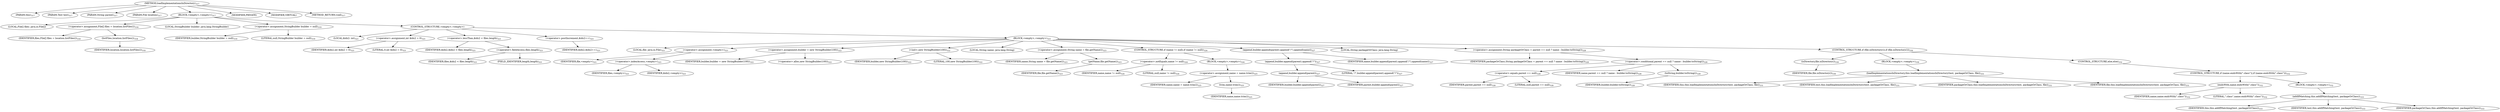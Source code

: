 digraph "loadImplementationsInDirectory" {  
"505" [label = <(METHOD,loadImplementationsInDirectory)<SUB>317</SUB>> ]
"57" [label = <(PARAM,this)<SUB>317</SUB>> ]
"506" [label = <(PARAM,Test test)<SUB>317</SUB>> ]
"507" [label = <(PARAM,String parent)<SUB>317</SUB>> ]
"508" [label = <(PARAM,File location)<SUB>317</SUB>> ]
"509" [label = <(BLOCK,&lt;empty&gt;,&lt;empty&gt;)<SUB>317</SUB>> ]
"510" [label = <(LOCAL,File[] files: java.io.File[])> ]
"511" [label = <(&lt;operator&gt;.assignment,File[] files = location.listFiles())<SUB>318</SUB>> ]
"512" [label = <(IDENTIFIER,files,File[] files = location.listFiles())<SUB>318</SUB>> ]
"513" [label = <(listFiles,location.listFiles())<SUB>318</SUB>> ]
"514" [label = <(IDENTIFIER,location,location.listFiles())<SUB>318</SUB>> ]
"55" [label = <(LOCAL,StringBuilder builder: java.lang.StringBuilder)> ]
"515" [label = <(&lt;operator&gt;.assignment,StringBuilder builder = null)<SUB>319</SUB>> ]
"516" [label = <(IDENTIFIER,builder,StringBuilder builder = null)<SUB>319</SUB>> ]
"517" [label = <(LITERAL,null,StringBuilder builder = null)<SUB>319</SUB>> ]
"518" [label = <(CONTROL_STRUCTURE,&lt;empty&gt;,&lt;empty&gt;)> ]
"519" [label = <(LOCAL,$idx2: int)<SUB>321</SUB>> ]
"520" [label = <(&lt;operator&gt;.assignment,int $idx2 = 0)<SUB>321</SUB>> ]
"521" [label = <(IDENTIFIER,$idx2,int $idx2 = 0)<SUB>321</SUB>> ]
"522" [label = <(LITERAL,0,int $idx2 = 0)<SUB>321</SUB>> ]
"523" [label = <(&lt;operator&gt;.lessThan,$idx2 &lt; files.length)<SUB>321</SUB>> ]
"524" [label = <(IDENTIFIER,$idx2,$idx2 &lt; files.length)<SUB>321</SUB>> ]
"525" [label = <(&lt;operator&gt;.fieldAccess,files.length)<SUB>321</SUB>> ]
"526" [label = <(IDENTIFIER,files,$idx2 &lt; files.length)<SUB>321</SUB>> ]
"527" [label = <(FIELD_IDENTIFIER,length,length)<SUB>321</SUB>> ]
"528" [label = <(&lt;operator&gt;.postIncrement,$idx2++)<SUB>321</SUB>> ]
"529" [label = <(IDENTIFIER,$idx2,$idx2++)<SUB>321</SUB>> ]
"530" [label = <(BLOCK,&lt;empty&gt;,&lt;empty&gt;)<SUB>321</SUB>> ]
"531" [label = <(LOCAL,file: java.io.File)<SUB>321</SUB>> ]
"532" [label = <(&lt;operator&gt;.assignment,&lt;empty&gt;)<SUB>321</SUB>> ]
"533" [label = <(IDENTIFIER,file,&lt;empty&gt;)<SUB>321</SUB>> ]
"534" [label = <(&lt;operator&gt;.indexAccess,&lt;empty&gt;)<SUB>321</SUB>> ]
"535" [label = <(IDENTIFIER,files,&lt;empty&gt;)<SUB>321</SUB>> ]
"536" [label = <(IDENTIFIER,$idx2,&lt;empty&gt;)<SUB>321</SUB>> ]
"537" [label = <(&lt;operator&gt;.assignment,builder = new StringBuilder(100))<SUB>322</SUB>> ]
"538" [label = <(IDENTIFIER,builder,builder = new StringBuilder(100))<SUB>322</SUB>> ]
"539" [label = <(&lt;operator&gt;.alloc,new StringBuilder(100))<SUB>322</SUB>> ]
"540" [label = <(&lt;init&gt;,new StringBuilder(100))<SUB>322</SUB>> ]
"54" [label = <(IDENTIFIER,builder,new StringBuilder(100))<SUB>322</SUB>> ]
"541" [label = <(LITERAL,100,new StringBuilder(100))<SUB>322</SUB>> ]
"542" [label = <(LOCAL,String name: java.lang.String)> ]
"543" [label = <(&lt;operator&gt;.assignment,String name = file.getName())<SUB>323</SUB>> ]
"544" [label = <(IDENTIFIER,name,String name = file.getName())<SUB>323</SUB>> ]
"545" [label = <(getName,file.getName())<SUB>323</SUB>> ]
"546" [label = <(IDENTIFIER,file,file.getName())<SUB>323</SUB>> ]
"547" [label = <(CONTROL_STRUCTURE,if (name != null),if (name != null))<SUB>324</SUB>> ]
"548" [label = <(&lt;operator&gt;.notEquals,name != null)<SUB>324</SUB>> ]
"549" [label = <(IDENTIFIER,name,name != null)<SUB>324</SUB>> ]
"550" [label = <(LITERAL,null,name != null)<SUB>324</SUB>> ]
"551" [label = <(BLOCK,&lt;empty&gt;,&lt;empty&gt;)<SUB>324</SUB>> ]
"552" [label = <(&lt;operator&gt;.assignment,name = name.trim())<SUB>325</SUB>> ]
"553" [label = <(IDENTIFIER,name,name = name.trim())<SUB>325</SUB>> ]
"554" [label = <(trim,name.trim())<SUB>325</SUB>> ]
"555" [label = <(IDENTIFIER,name,name.trim())<SUB>325</SUB>> ]
"556" [label = <(append,builder.append(parent).append(&quot;/&quot;).append(name))<SUB>327</SUB>> ]
"557" [label = <(append,builder.append(parent).append(&quot;/&quot;))<SUB>327</SUB>> ]
"558" [label = <(append,builder.append(parent))<SUB>327</SUB>> ]
"559" [label = <(IDENTIFIER,builder,builder.append(parent))<SUB>327</SUB>> ]
"560" [label = <(IDENTIFIER,parent,builder.append(parent))<SUB>327</SUB>> ]
"561" [label = <(LITERAL,&quot;/&quot;,builder.append(parent).append(&quot;/&quot;))<SUB>327</SUB>> ]
"562" [label = <(IDENTIFIER,name,builder.append(parent).append(&quot;/&quot;).append(name))<SUB>327</SUB>> ]
"563" [label = <(LOCAL,String packageOrClass: java.lang.String)> ]
"564" [label = <(&lt;operator&gt;.assignment,String packageOrClass = parent == null ? name : builder.toString())<SUB>328</SUB>> ]
"565" [label = <(IDENTIFIER,packageOrClass,String packageOrClass = parent == null ? name : builder.toString())<SUB>328</SUB>> ]
"566" [label = <(&lt;operator&gt;.conditional,parent == null ? name : builder.toString())<SUB>328</SUB>> ]
"567" [label = <(&lt;operator&gt;.equals,parent == null)<SUB>328</SUB>> ]
"568" [label = <(IDENTIFIER,parent,parent == null)<SUB>328</SUB>> ]
"569" [label = <(LITERAL,null,parent == null)<SUB>328</SUB>> ]
"570" [label = <(IDENTIFIER,name,parent == null ? name : builder.toString())<SUB>328</SUB>> ]
"571" [label = <(toString,builder.toString())<SUB>328</SUB>> ]
"572" [label = <(IDENTIFIER,builder,builder.toString())<SUB>328</SUB>> ]
"573" [label = <(CONTROL_STRUCTURE,if (file.isDirectory()),if (file.isDirectory()))<SUB>330</SUB>> ]
"574" [label = <(isDirectory,file.isDirectory())<SUB>330</SUB>> ]
"575" [label = <(IDENTIFIER,file,file.isDirectory())<SUB>330</SUB>> ]
"576" [label = <(BLOCK,&lt;empty&gt;,&lt;empty&gt;)<SUB>330</SUB>> ]
"577" [label = <(loadImplementationsInDirectory,this.loadImplementationsInDirectory(test, packageOrClass, file))<SUB>331</SUB>> ]
"56" [label = <(IDENTIFIER,this,this.loadImplementationsInDirectory(test, packageOrClass, file))<SUB>331</SUB>> ]
"578" [label = <(IDENTIFIER,test,this.loadImplementationsInDirectory(test, packageOrClass, file))<SUB>331</SUB>> ]
"579" [label = <(IDENTIFIER,packageOrClass,this.loadImplementationsInDirectory(test, packageOrClass, file))<SUB>331</SUB>> ]
"580" [label = <(IDENTIFIER,file,this.loadImplementationsInDirectory(test, packageOrClass, file))<SUB>331</SUB>> ]
"581" [label = <(CONTROL_STRUCTURE,else,else)<SUB>332</SUB>> ]
"582" [label = <(CONTROL_STRUCTURE,if (name.endsWith(&quot;.class&quot;)),if (name.endsWith(&quot;.class&quot;)))<SUB>332</SUB>> ]
"583" [label = <(endsWith,name.endsWith(&quot;.class&quot;))<SUB>332</SUB>> ]
"584" [label = <(IDENTIFIER,name,name.endsWith(&quot;.class&quot;))<SUB>332</SUB>> ]
"585" [label = <(LITERAL,&quot;.class&quot;,name.endsWith(&quot;.class&quot;))<SUB>332</SUB>> ]
"586" [label = <(BLOCK,&lt;empty&gt;,&lt;empty&gt;)<SUB>332</SUB>> ]
"587" [label = <(addIfMatching,this.addIfMatching(test, packageOrClass))<SUB>333</SUB>> ]
"58" [label = <(IDENTIFIER,this,this.addIfMatching(test, packageOrClass))<SUB>333</SUB>> ]
"588" [label = <(IDENTIFIER,test,this.addIfMatching(test, packageOrClass))<SUB>333</SUB>> ]
"589" [label = <(IDENTIFIER,packageOrClass,this.addIfMatching(test, packageOrClass))<SUB>333</SUB>> ]
"590" [label = <(MODIFIER,PRIVATE)> ]
"591" [label = <(MODIFIER,VIRTUAL)> ]
"592" [label = <(METHOD_RETURN,void)<SUB>317</SUB>> ]
  "505" -> "57" 
  "505" -> "506" 
  "505" -> "507" 
  "505" -> "508" 
  "505" -> "509" 
  "505" -> "590" 
  "505" -> "591" 
  "505" -> "592" 
  "509" -> "510" 
  "509" -> "511" 
  "509" -> "55" 
  "509" -> "515" 
  "509" -> "518" 
  "511" -> "512" 
  "511" -> "513" 
  "513" -> "514" 
  "515" -> "516" 
  "515" -> "517" 
  "518" -> "519" 
  "518" -> "520" 
  "518" -> "523" 
  "518" -> "528" 
  "518" -> "530" 
  "520" -> "521" 
  "520" -> "522" 
  "523" -> "524" 
  "523" -> "525" 
  "525" -> "526" 
  "525" -> "527" 
  "528" -> "529" 
  "530" -> "531" 
  "530" -> "532" 
  "530" -> "537" 
  "530" -> "540" 
  "530" -> "542" 
  "530" -> "543" 
  "530" -> "547" 
  "530" -> "556" 
  "530" -> "563" 
  "530" -> "564" 
  "530" -> "573" 
  "532" -> "533" 
  "532" -> "534" 
  "534" -> "535" 
  "534" -> "536" 
  "537" -> "538" 
  "537" -> "539" 
  "540" -> "54" 
  "540" -> "541" 
  "543" -> "544" 
  "543" -> "545" 
  "545" -> "546" 
  "547" -> "548" 
  "547" -> "551" 
  "548" -> "549" 
  "548" -> "550" 
  "551" -> "552" 
  "552" -> "553" 
  "552" -> "554" 
  "554" -> "555" 
  "556" -> "557" 
  "556" -> "562" 
  "557" -> "558" 
  "557" -> "561" 
  "558" -> "559" 
  "558" -> "560" 
  "564" -> "565" 
  "564" -> "566" 
  "566" -> "567" 
  "566" -> "570" 
  "566" -> "571" 
  "567" -> "568" 
  "567" -> "569" 
  "571" -> "572" 
  "573" -> "574" 
  "573" -> "576" 
  "573" -> "581" 
  "574" -> "575" 
  "576" -> "577" 
  "577" -> "56" 
  "577" -> "578" 
  "577" -> "579" 
  "577" -> "580" 
  "581" -> "582" 
  "582" -> "583" 
  "582" -> "586" 
  "583" -> "584" 
  "583" -> "585" 
  "586" -> "587" 
  "587" -> "58" 
  "587" -> "588" 
  "587" -> "589" 
}
